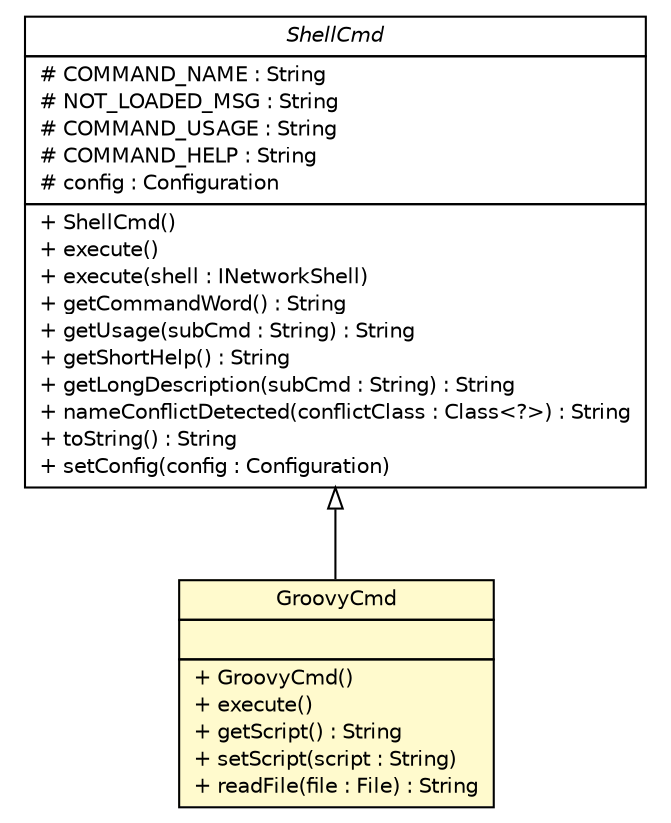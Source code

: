 #!/usr/local/bin/dot
#
# Class diagram 
# Generated by UMLGraph version R5_6 (http://www.umlgraph.org/)
#

digraph G {
	edge [fontname="Helvetica",fontsize=10,labelfontname="Helvetica",labelfontsize=10];
	node [fontname="Helvetica",fontsize=10,shape=plaintext];
	nodesep=0.25;
	ranksep=0.5;
	// sorcer.tools.shell.ShellCmd
	c266379 [label=<<table title="sorcer.tools.shell.ShellCmd" border="0" cellborder="1" cellspacing="0" cellpadding="2" port="p" href="../ShellCmd.html">
		<tr><td><table border="0" cellspacing="0" cellpadding="1">
<tr><td align="center" balign="center"><font face="Helvetica-Oblique"> ShellCmd </font></td></tr>
		</table></td></tr>
		<tr><td><table border="0" cellspacing="0" cellpadding="1">
<tr><td align="left" balign="left"> # COMMAND_NAME : String </td></tr>
<tr><td align="left" balign="left"> # NOT_LOADED_MSG : String </td></tr>
<tr><td align="left" balign="left"> # COMMAND_USAGE : String </td></tr>
<tr><td align="left" balign="left"> # COMMAND_HELP : String </td></tr>
<tr><td align="left" balign="left"> # config : Configuration </td></tr>
		</table></td></tr>
		<tr><td><table border="0" cellspacing="0" cellpadding="1">
<tr><td align="left" balign="left"> + ShellCmd() </td></tr>
<tr><td align="left" balign="left"> + execute() </td></tr>
<tr><td align="left" balign="left"> + execute(shell : INetworkShell) </td></tr>
<tr><td align="left" balign="left"> + getCommandWord() : String </td></tr>
<tr><td align="left" balign="left"> + getUsage(subCmd : String) : String </td></tr>
<tr><td align="left" balign="left"> + getShortHelp() : String </td></tr>
<tr><td align="left" balign="left"> + getLongDescription(subCmd : String) : String </td></tr>
<tr><td align="left" balign="left"> + nameConflictDetected(conflictClass : Class&lt;?&gt;) : String </td></tr>
<tr><td align="left" balign="left"> + toString() : String </td></tr>
<tr><td align="left" balign="left"> + setConfig(config : Configuration) </td></tr>
		</table></td></tr>
		</table>>, URL="../ShellCmd.html", fontname="Helvetica", fontcolor="black", fontsize=10.0];
	// sorcer.tools.shell.cmds.GroovyCmd
	c266642 [label=<<table title="sorcer.tools.shell.cmds.GroovyCmd" border="0" cellborder="1" cellspacing="0" cellpadding="2" port="p" bgcolor="lemonChiffon" href="./GroovyCmd.html">
		<tr><td><table border="0" cellspacing="0" cellpadding="1">
<tr><td align="center" balign="center"> GroovyCmd </td></tr>
		</table></td></tr>
		<tr><td><table border="0" cellspacing="0" cellpadding="1">
<tr><td align="left" balign="left">  </td></tr>
		</table></td></tr>
		<tr><td><table border="0" cellspacing="0" cellpadding="1">
<tr><td align="left" balign="left"> + GroovyCmd() </td></tr>
<tr><td align="left" balign="left"> + execute() </td></tr>
<tr><td align="left" balign="left"> + getScript() : String </td></tr>
<tr><td align="left" balign="left"> + setScript(script : String) </td></tr>
<tr><td align="left" balign="left"> + readFile(file : File) : String </td></tr>
		</table></td></tr>
		</table>>, URL="./GroovyCmd.html", fontname="Helvetica", fontcolor="black", fontsize=10.0];
	//sorcer.tools.shell.cmds.GroovyCmd extends sorcer.tools.shell.ShellCmd
	c266379:p -> c266642:p [dir=back,arrowtail=empty];
}


